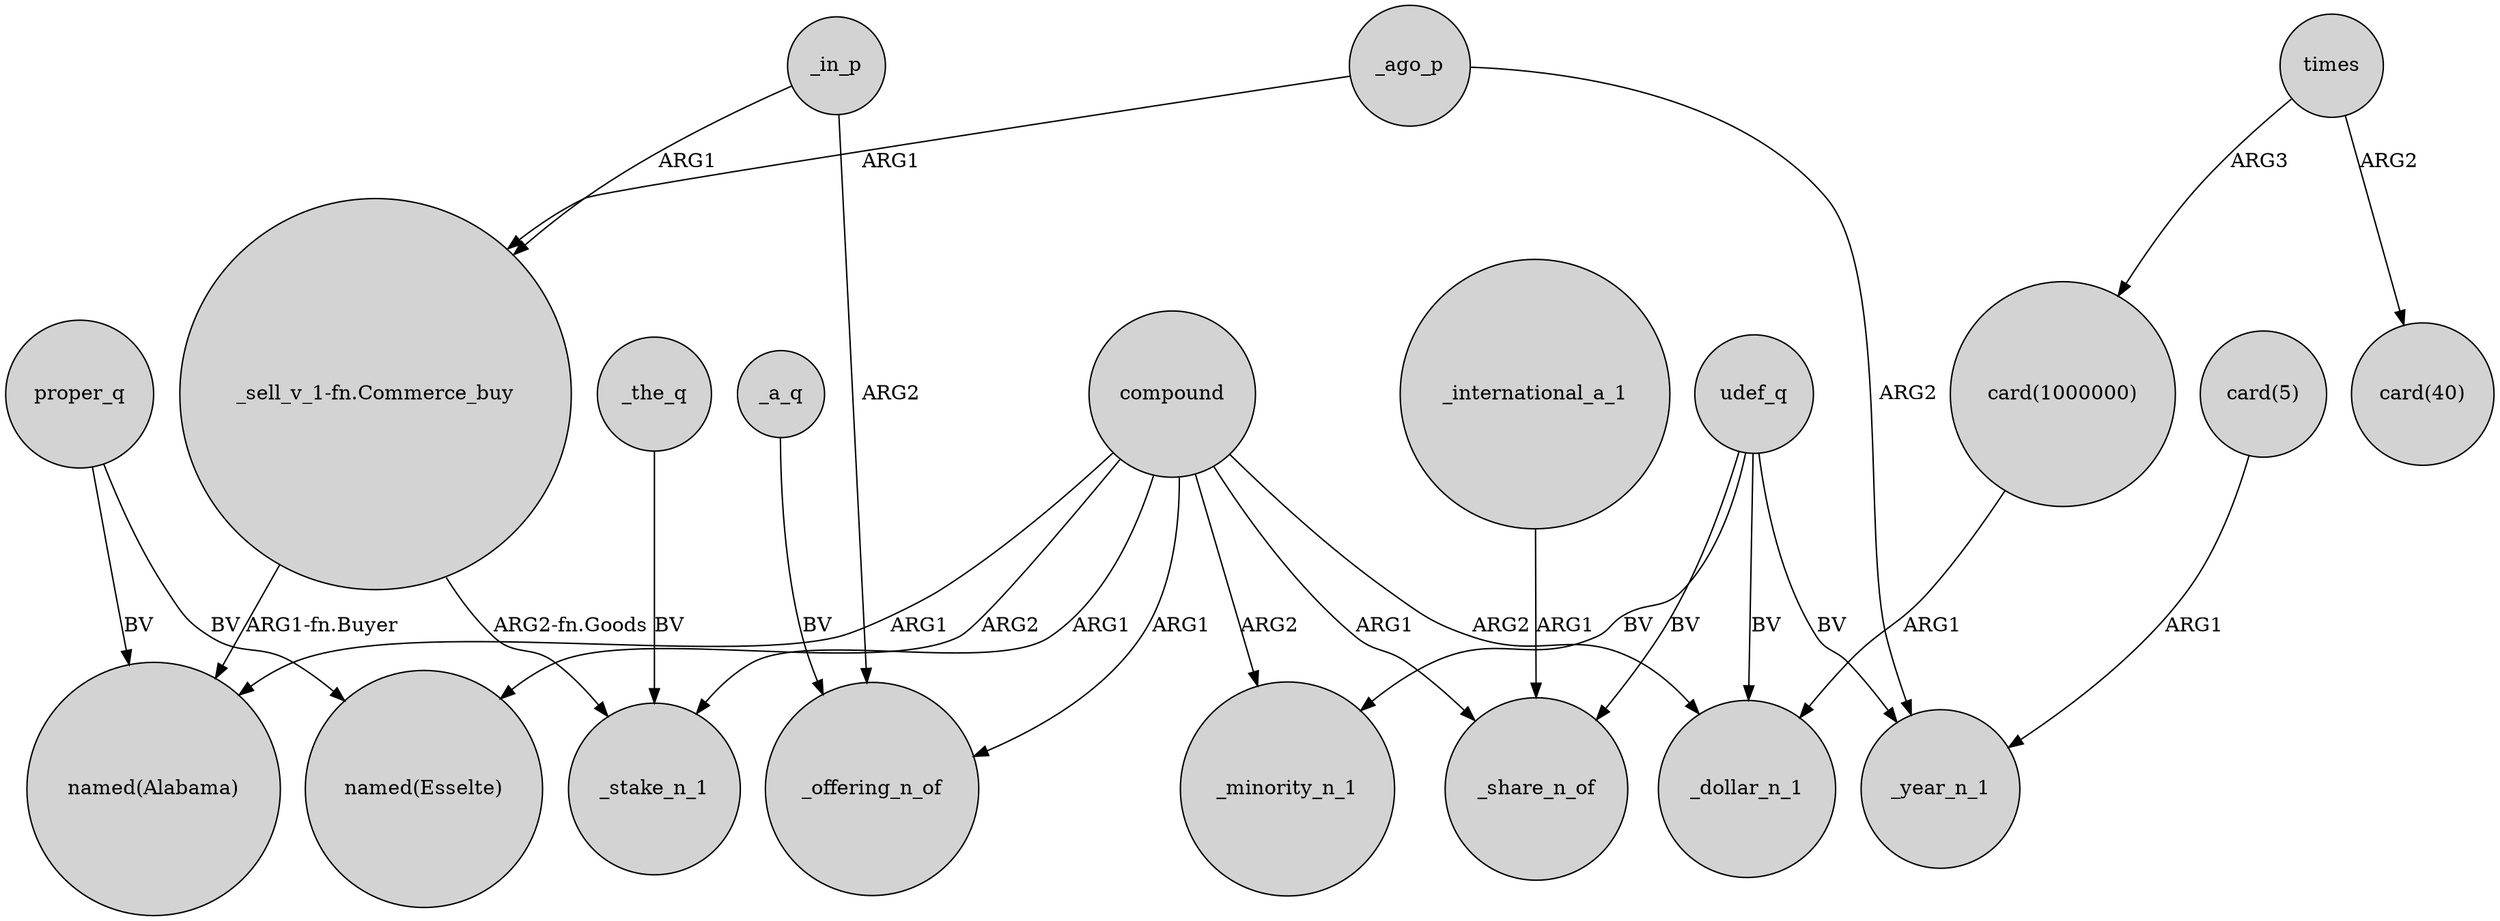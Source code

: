 digraph {
	node [shape=circle style=filled]
	compound -> "named(Esselte)" [label=ARG2]
	_a_q -> _offering_n_of [label=BV]
	compound -> _minority_n_1 [label=ARG2]
	_in_p -> "_sell_v_1-fn.Commerce_buy" [label=ARG1]
	udef_q -> _minority_n_1 [label=BV]
	_in_p -> _offering_n_of [label=ARG2]
	compound -> _share_n_of [label=ARG1]
	compound -> _offering_n_of [label=ARG1]
	_the_q -> _stake_n_1 [label=BV]
	times -> "card(1000000)" [label=ARG3]
	compound -> _dollar_n_1 [label=ARG2]
	_ago_p -> "_sell_v_1-fn.Commerce_buy" [label=ARG1]
	proper_q -> "named(Alabama)" [label=BV]
	compound -> "named(Alabama)" [label=ARG1]
	compound -> _stake_n_1 [label=ARG1]
	udef_q -> _share_n_of [label=BV]
	"_sell_v_1-fn.Commerce_buy" -> "named(Alabama)" [label="ARG1-fn.Buyer"]
	udef_q -> _dollar_n_1 [label=BV]
	"card(1000000)" -> _dollar_n_1 [label=ARG1]
	_international_a_1 -> _share_n_of [label=ARG1]
	proper_q -> "named(Esselte)" [label=BV]
	_ago_p -> _year_n_1 [label=ARG2]
	"card(5)" -> _year_n_1 [label=ARG1]
	udef_q -> _year_n_1 [label=BV]
	"_sell_v_1-fn.Commerce_buy" -> _stake_n_1 [label="ARG2-fn.Goods"]
	times -> "card(40)" [label=ARG2]
}
